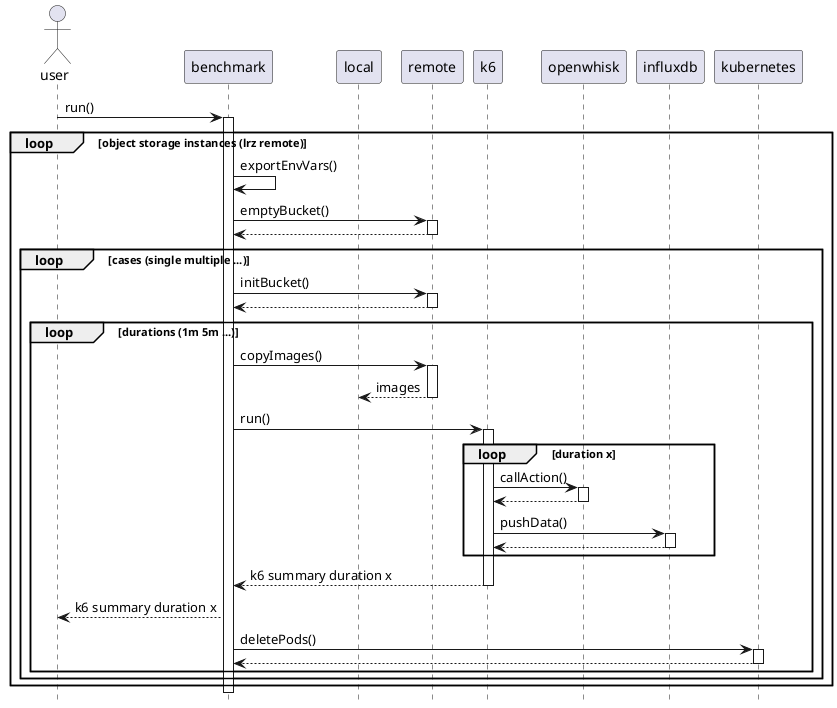 @startuml

hide footbox

actor user as u
participant benchmark as b
participant local as l
participant remote as r
participant k6 as k6
participant openwhisk as o
participant influxdb as i
participant kubernetes as k8s


u -> b: run()
activate b
loop object storage instances (lrz remote)
    b -> b: exportEnvVars()
    b -> r: emptyBucket()
    activate r
    r --> b:
    deactivate r

    loop cases (single multiple ...)
        b -> r: initBucket()
        activate r
        r --> b: 
        deactivate r

        loop durations (1m 5m ...)
            b -> r: copyImages()
            activate r
            r --> l: images
            deactivate r

            b -> k6: run()
            activate k6
            loop duration x
                k6 -> o: callAction()
                activate o
                o --> k6:
                deactivate o
                k6 -> i: pushData()
                activate i
                i --> k6:
                deactivate i
            end
            k6 --> b: k6 summary duration x
            deactivate k6
            b --> u: k6 summary duration x

            b -> k8s: deletePods()
            activate k8s
            k8s --> b: 
            deactivate k8s
        end
    end
end
deactivate b

@enduml